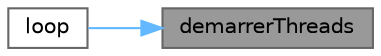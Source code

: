 digraph "demarrerThreads"
{
 // INTERACTIVE_SVG=YES
 // LATEX_PDF_SIZE
  bgcolor="transparent";
  edge [fontname=Helvetica,fontsize=10,labelfontname=Helvetica,labelfontsize=10];
  node [fontname=Helvetica,fontsize=10,shape=box,height=0.2,width=0.4];
  rankdir="RL";
  Node1 [id="Node000001",label="demarrerThreads",height=0.2,width=0.4,color="gray40", fillcolor="grey60", style="filled", fontcolor="black",tooltip="Démarre les threads d'acquisition et d'affichage."];
  Node1 -> Node2 [id="edge1_Node000001_Node000002",dir="back",color="steelblue1",style="solid",tooltip=" "];
  Node2 [id="Node000002",label="loop",height=0.2,width=0.4,color="grey40", fillcolor="white", style="filled",URL="$_mesure___r_e_s___s_i_m_p_l_e_8ino.html#afe461d27b9c48d5921c00d521181f12f",tooltip="Boucle principale du programme."];
}
